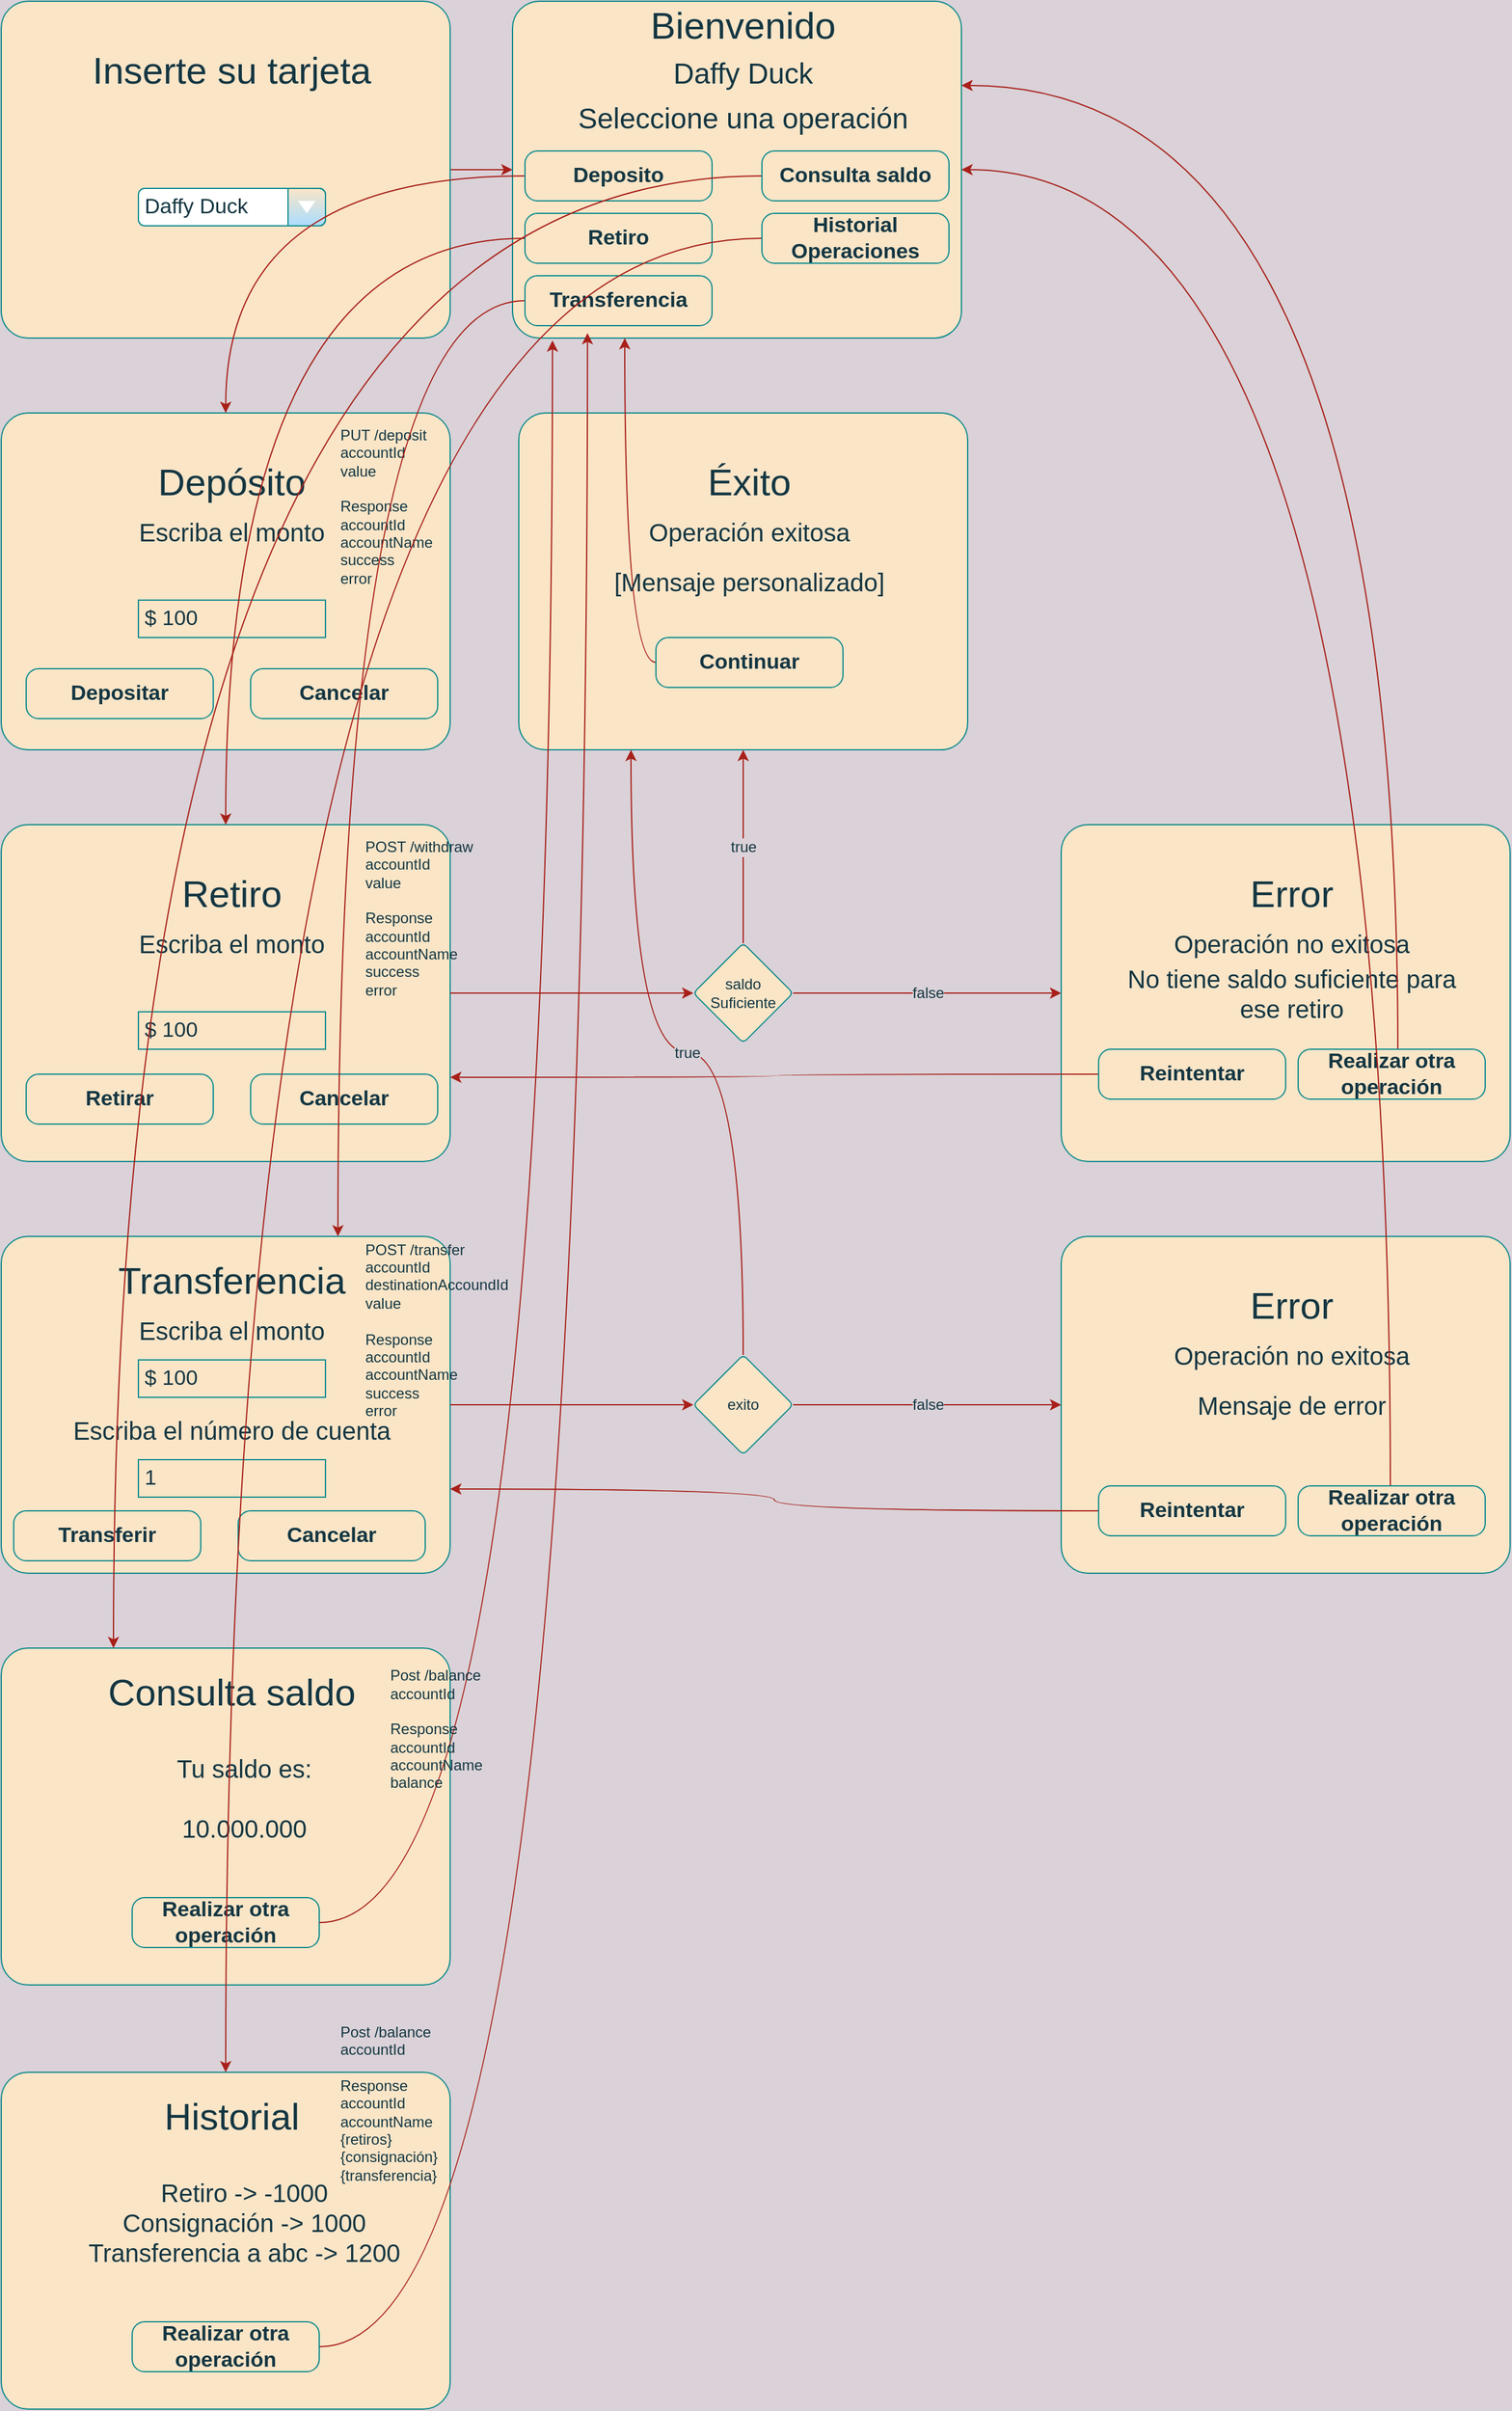 <mxfile version="16.4.5" type="google"><diagram id="jmlxMnF9vwspC8hw2-tD" name="Page-1"><mxGraphModel dx="1422" dy="762" grid="1" gridSize="10" guides="1" tooltips="1" connect="1" arrows="1" fold="1" page="1" pageScale="1" pageWidth="827" pageHeight="1169" background="#DAD2D8" math="0" shadow="0"><root><mxCell id="0"/><mxCell id="1" parent="0"/><mxCell id="H3N4KwCp_yZ-BgAGwGrZ-77" value="" style="rounded=1;whiteSpace=wrap;html=1;fontSize=30;arcSize=8;labelBackgroundColor=none;fillColor=#FAE5C7;strokeColor=#0F8B8D;fontColor=#143642;" vertex="1" parent="1"><mxGeometry x="40" y="1350" width="360" height="270" as="geometry"/></mxCell><mxCell id="H3N4KwCp_yZ-BgAGwGrZ-78" value="Consulta saldo" style="text;html=1;strokeColor=none;fillColor=none;align=center;verticalAlign=middle;whiteSpace=wrap;rounded=1;fontSize=30;fontColor=#143642;" vertex="1" parent="1"><mxGeometry x="90" y="1370" width="270" height="30" as="geometry"/></mxCell><mxCell id="H3N4KwCp_yZ-BgAGwGrZ-81" value="Realizar otra operación" style="strokeWidth=1;shadow=0;dashed=0;align=center;html=1;shape=mxgraph.mockup.buttons.button;strokeColor=#0F8B8D;fontColor=#143642;mainText=;buttonStyle=round;fontSize=17;fontStyle=1;fillColor=#FAE5C7;whiteSpace=wrap;labelBackgroundColor=none;rounded=1;" vertex="1" parent="1"><mxGeometry x="145" y="1550" width="150" height="40" as="geometry"/></mxCell><mxCell id="H3N4KwCp_yZ-BgAGwGrZ-88" value="Tu saldo es:&lt;br&gt;&lt;br&gt;10.000.000" style="text;html=1;strokeColor=none;fillColor=none;align=center;verticalAlign=middle;whiteSpace=wrap;rounded=1;fontSize=20;fontColor=#143642;" vertex="1" parent="1"><mxGeometry x="100" y="1430" width="270" height="80" as="geometry"/></mxCell><mxCell id="H3N4KwCp_yZ-BgAGwGrZ-52" value="" style="rounded=1;whiteSpace=wrap;html=1;fontSize=30;arcSize=8;labelBackgroundColor=none;fillColor=#FAE5C7;strokeColor=#0F8B8D;fontColor=#143642;" vertex="1" parent="1"><mxGeometry x="40" y="1020" width="360" height="270" as="geometry"/></mxCell><mxCell id="H3N4KwCp_yZ-BgAGwGrZ-53" value="Transferencia" style="text;html=1;strokeColor=none;fillColor=none;align=center;verticalAlign=middle;whiteSpace=wrap;rounded=1;fontSize=30;fontColor=#143642;" vertex="1" parent="1"><mxGeometry x="90" y="1040" width="270" height="30" as="geometry"/></mxCell><mxCell id="H3N4KwCp_yZ-BgAGwGrZ-54" value="Escriba el monto" style="text;html=1;strokeColor=none;fillColor=none;align=center;verticalAlign=middle;whiteSpace=wrap;rounded=1;fontSize=20;fontColor=#143642;" vertex="1" parent="1"><mxGeometry x="90" y="1080" width="270" height="30" as="geometry"/></mxCell><mxCell id="H3N4KwCp_yZ-BgAGwGrZ-55" value="$ 100" style="strokeWidth=1;shadow=0;dashed=0;align=center;html=1;shape=mxgraph.mockup.forms.pwField;mainText=;align=left;fontSize=17;spacingLeft=3;rounded=1;labelBackgroundColor=none;fillColor=#FAE5C7;strokeColor=#0F8B8D;fontColor=#143642;" vertex="1" parent="1"><mxGeometry x="150" y="1119" width="150" height="30" as="geometry"/></mxCell><mxCell id="H3N4KwCp_yZ-BgAGwGrZ-56" value="Transferir" style="strokeWidth=1;shadow=0;dashed=0;align=center;html=1;shape=mxgraph.mockup.buttons.button;strokeColor=#0F8B8D;fontColor=#143642;mainText=;buttonStyle=round;fontSize=17;fontStyle=1;fillColor=#FAE5C7;whiteSpace=wrap;labelBackgroundColor=none;rounded=1;" vertex="1" parent="1"><mxGeometry x="50" y="1240" width="150" height="40" as="geometry"/></mxCell><mxCell id="H3N4KwCp_yZ-BgAGwGrZ-59" value="Escriba el número de cuenta" style="text;html=1;strokeColor=none;fillColor=none;align=center;verticalAlign=middle;whiteSpace=wrap;rounded=1;fontSize=20;fontColor=#143642;" vertex="1" parent="1"><mxGeometry x="90" y="1160" width="270" height="30" as="geometry"/></mxCell><mxCell id="H3N4KwCp_yZ-BgAGwGrZ-60" value="1" style="strokeWidth=1;shadow=0;dashed=0;align=center;html=1;shape=mxgraph.mockup.forms.pwField;mainText=;align=left;fontSize=17;spacingLeft=3;rounded=1;labelBackgroundColor=none;fillColor=#FAE5C7;strokeColor=#0F8B8D;fontColor=#143642;" vertex="1" parent="1"><mxGeometry x="150" y="1199" width="150" height="30" as="geometry"/></mxCell><mxCell id="H3N4KwCp_yZ-BgAGwGrZ-87" value="Cancelar" style="strokeWidth=1;shadow=0;dashed=0;align=center;html=1;shape=mxgraph.mockup.buttons.button;strokeColor=#0F8B8D;fontColor=#143642;mainText=;buttonStyle=round;fontSize=17;fontStyle=1;fillColor=#FAE5C7;whiteSpace=wrap;labelBackgroundColor=none;rounded=1;" vertex="1" parent="1"><mxGeometry x="230" y="1240" width="150" height="40" as="geometry"/></mxCell><mxCell id="H3N4KwCp_yZ-BgAGwGrZ-16" value="" style="rounded=1;whiteSpace=wrap;html=1;fontSize=30;arcSize=8;labelBackgroundColor=none;fillColor=#FAE5C7;strokeColor=#0F8B8D;fontColor=#143642;" vertex="1" parent="1"><mxGeometry x="40" y="360" width="360" height="270" as="geometry"/></mxCell><mxCell id="H3N4KwCp_yZ-BgAGwGrZ-17" value="Depósito" style="text;html=1;strokeColor=none;fillColor=none;align=center;verticalAlign=middle;whiteSpace=wrap;rounded=1;fontSize=30;fontColor=#143642;" vertex="1" parent="1"><mxGeometry x="90" y="400" width="270" height="30" as="geometry"/></mxCell><mxCell id="H3N4KwCp_yZ-BgAGwGrZ-19" value="Escriba el monto" style="text;html=1;strokeColor=none;fillColor=none;align=center;verticalAlign=middle;whiteSpace=wrap;rounded=1;fontSize=20;fontColor=#143642;" vertex="1" parent="1"><mxGeometry x="90" y="440" width="270" height="30" as="geometry"/></mxCell><mxCell id="H3N4KwCp_yZ-BgAGwGrZ-20" value="$ 100" style="strokeWidth=1;shadow=0;dashed=0;align=center;html=1;shape=mxgraph.mockup.forms.pwField;mainText=;align=left;fontSize=17;spacingLeft=3;rounded=1;labelBackgroundColor=none;fillColor=#FAE5C7;strokeColor=#0F8B8D;fontColor=#143642;" vertex="1" parent="1"><mxGeometry x="150" y="510" width="150" height="30" as="geometry"/></mxCell><mxCell id="H3N4KwCp_yZ-BgAGwGrZ-21" value="Depositar" style="strokeWidth=1;shadow=0;dashed=0;align=center;html=1;shape=mxgraph.mockup.buttons.button;strokeColor=#0F8B8D;fontColor=#143642;mainText=;buttonStyle=round;fontSize=17;fontStyle=1;fillColor=#FAE5C7;whiteSpace=wrap;labelBackgroundColor=none;rounded=1;" vertex="1" parent="1"><mxGeometry x="60" y="565" width="150" height="40" as="geometry"/></mxCell><mxCell id="H3N4KwCp_yZ-BgAGwGrZ-29" value="PUT /deposit&lt;br&gt;accountId&lt;br&gt;value&lt;br&gt;&lt;br&gt;Response&lt;br&gt;accountId&lt;br&gt;accountName&lt;br&gt;success&lt;br&gt;error" style="text;html=1;strokeColor=none;fillColor=none;align=left;verticalAlign=middle;whiteSpace=wrap;rounded=0;labelBackgroundColor=none;fontSize=12;fontColor=#143642;" vertex="1" parent="1"><mxGeometry x="310" y="370" width="110" height="130" as="geometry"/></mxCell><mxCell id="H3N4KwCp_yZ-BgAGwGrZ-85" value="Cancelar" style="strokeWidth=1;shadow=0;dashed=0;align=center;html=1;shape=mxgraph.mockup.buttons.button;strokeColor=#0F8B8D;fontColor=#143642;mainText=;buttonStyle=round;fontSize=17;fontStyle=1;fillColor=#FAE5C7;whiteSpace=wrap;labelBackgroundColor=none;rounded=1;" vertex="1" parent="1"><mxGeometry x="240" y="565" width="150" height="40" as="geometry"/></mxCell><mxCell id="H3N4KwCp_yZ-BgAGwGrZ-30" value="" style="rounded=1;whiteSpace=wrap;html=1;fontSize=30;arcSize=8;labelBackgroundColor=none;fillColor=#FAE5C7;strokeColor=#0F8B8D;fontColor=#143642;" vertex="1" parent="1"><mxGeometry x="40" y="690" width="360" height="270" as="geometry"/></mxCell><mxCell id="H3N4KwCp_yZ-BgAGwGrZ-31" value="Retiro" style="text;html=1;strokeColor=none;fillColor=none;align=center;verticalAlign=middle;whiteSpace=wrap;rounded=1;fontSize=30;fontColor=#143642;" vertex="1" parent="1"><mxGeometry x="90" y="730" width="270" height="30" as="geometry"/></mxCell><mxCell id="H3N4KwCp_yZ-BgAGwGrZ-32" value="Escriba el monto" style="text;html=1;strokeColor=none;fillColor=none;align=center;verticalAlign=middle;whiteSpace=wrap;rounded=1;fontSize=20;fontColor=#143642;" vertex="1" parent="1"><mxGeometry x="90" y="770" width="270" height="30" as="geometry"/></mxCell><mxCell id="H3N4KwCp_yZ-BgAGwGrZ-33" value="$ 100" style="strokeWidth=1;shadow=0;dashed=0;align=center;html=1;shape=mxgraph.mockup.forms.pwField;mainText=;align=left;fontSize=17;spacingLeft=3;rounded=1;labelBackgroundColor=none;fillColor=#FAE5C7;strokeColor=#0F8B8D;fontColor=#143642;" vertex="1" parent="1"><mxGeometry x="150" y="840" width="150" height="30" as="geometry"/></mxCell><mxCell id="H3N4KwCp_yZ-BgAGwGrZ-34" value="Retirar" style="strokeWidth=1;shadow=0;dashed=0;align=center;html=1;shape=mxgraph.mockup.buttons.button;strokeColor=#0F8B8D;fontColor=#143642;mainText=;buttonStyle=round;fontSize=17;fontStyle=1;fillColor=#FAE5C7;whiteSpace=wrap;labelBackgroundColor=none;rounded=1;" vertex="1" parent="1"><mxGeometry x="60" y="890" width="150" height="40" as="geometry"/></mxCell><mxCell id="H3N4KwCp_yZ-BgAGwGrZ-86" value="Cancelar" style="strokeWidth=1;shadow=0;dashed=0;align=center;html=1;shape=mxgraph.mockup.buttons.button;strokeColor=#0F8B8D;fontColor=#143642;mainText=;buttonStyle=round;fontSize=17;fontStyle=1;fillColor=#FAE5C7;whiteSpace=wrap;labelBackgroundColor=none;rounded=1;" vertex="1" parent="1"><mxGeometry x="240" y="890" width="150" height="40" as="geometry"/></mxCell><mxCell id="H3N4KwCp_yZ-BgAGwGrZ-99" value="POST /withdraw&lt;br&gt;accountId&lt;br&gt;value&lt;br&gt;&lt;br&gt;Response&lt;br&gt;accountId&lt;br&gt;accountName&lt;br&gt;success&lt;br&gt;error" style="text;html=1;strokeColor=none;fillColor=none;align=left;verticalAlign=middle;whiteSpace=wrap;rounded=0;labelBackgroundColor=none;fontSize=12;fontColor=#143642;" vertex="1" parent="1"><mxGeometry x="330" y="700" width="110" height="130" as="geometry"/></mxCell><mxCell id="H3N4KwCp_yZ-BgAGwGrZ-14" style="edgeStyle=orthogonalEdgeStyle;rounded=1;orthogonalLoop=1;jettySize=auto;html=1;exitX=1;exitY=0.5;exitDx=0;exitDy=0;entryX=0;entryY=0.5;entryDx=0;entryDy=0;fontSize=23;curved=1;labelBackgroundColor=#DAD2D8;strokeColor=#A8201A;fontColor=#143642;" edge="1" parent="1" source="H3N4KwCp_yZ-BgAGwGrZ-5" target="H3N4KwCp_yZ-BgAGwGrZ-6"><mxGeometry relative="1" as="geometry"/></mxCell><mxCell id="H3N4KwCp_yZ-BgAGwGrZ-5" value="" style="rounded=1;whiteSpace=wrap;html=1;fontSize=30;arcSize=8;labelBackgroundColor=none;fillColor=#FAE5C7;strokeColor=#0F8B8D;fontColor=#143642;" vertex="1" parent="1"><mxGeometry x="40" y="30" width="360" height="270" as="geometry"/></mxCell><mxCell id="H3N4KwCp_yZ-BgAGwGrZ-2" value="Inserte su tarjeta" style="text;html=1;strokeColor=none;fillColor=none;align=center;verticalAlign=middle;whiteSpace=wrap;rounded=1;fontSize=30;fontColor=#143642;" vertex="1" parent="1"><mxGeometry x="90" y="70" width="270" height="30" as="geometry"/></mxCell><mxCell id="H3N4KwCp_yZ-BgAGwGrZ-4" value="Daffy Duck " style="strokeWidth=1;shadow=0;dashed=0;align=center;html=1;shape=mxgraph.mockup.forms.comboBox;strokeColor=#0F8B8D;fillColor=#FAE5C7;align=left;fillColor2=#aaddff;mainText=;fontColor=#143642;fontSize=17;spacingLeft=3;rounded=1;" vertex="1" parent="1"><mxGeometry x="150" y="180" width="150" height="30" as="geometry"/></mxCell><mxCell id="H3N4KwCp_yZ-BgAGwGrZ-6" value="" style="rounded=1;whiteSpace=wrap;html=1;fontSize=30;arcSize=8;labelBackgroundColor=none;fillColor=#FAE5C7;strokeColor=#0F8B8D;fontColor=#143642;" vertex="1" parent="1"><mxGeometry x="450" y="30" width="360" height="270" as="geometry"/></mxCell><mxCell id="H3N4KwCp_yZ-BgAGwGrZ-7" value="Bienvenido&lt;br&gt;&lt;font style=&quot;font-size: 23px&quot;&gt;Daffy Duck&lt;br&gt;Seleccione una operación&lt;br&gt;&lt;/font&gt;" style="text;html=1;strokeColor=none;fillColor=none;align=center;verticalAlign=middle;whiteSpace=wrap;rounded=1;fontSize=30;fontColor=#143642;" vertex="1" parent="1"><mxGeometry x="500" y="70" width="270" height="30" as="geometry"/></mxCell><mxCell id="H3N4KwCp_yZ-BgAGwGrZ-15" style="edgeStyle=orthogonalEdgeStyle;rounded=1;orthogonalLoop=1;jettySize=auto;html=1;fontSize=23;curved=1;entryX=0.5;entryY=0;entryDx=0;entryDy=0;labelBackgroundColor=#DAD2D8;strokeColor=#A8201A;fontColor=#143642;" edge="1" parent="1" source="H3N4KwCp_yZ-BgAGwGrZ-9" target="H3N4KwCp_yZ-BgAGwGrZ-16"><mxGeometry relative="1" as="geometry"><mxPoint x="210" y="360" as="targetPoint"/></mxGeometry></mxCell><mxCell id="H3N4KwCp_yZ-BgAGwGrZ-9" value="Deposito" style="strokeWidth=1;shadow=0;dashed=0;align=center;html=1;shape=mxgraph.mockup.buttons.button;strokeColor=#0F8B8D;mainText=;buttonStyle=round;fontSize=17;fontStyle=1;fillColor=#FAE5C7;whiteSpace=wrap;labelBackgroundColor=none;fontColor=#143642;rounded=1;" vertex="1" parent="1"><mxGeometry x="460" y="150" width="150" height="40" as="geometry"/></mxCell><mxCell id="H3N4KwCp_yZ-BgAGwGrZ-35" style="edgeStyle=orthogonalEdgeStyle;curved=1;rounded=1;orthogonalLoop=1;jettySize=auto;html=1;fontSize=12;labelBackgroundColor=#DAD2D8;strokeColor=#A8201A;fontColor=#143642;" edge="1" parent="1" source="H3N4KwCp_yZ-BgAGwGrZ-10" target="H3N4KwCp_yZ-BgAGwGrZ-30"><mxGeometry relative="1" as="geometry"/></mxCell><mxCell id="H3N4KwCp_yZ-BgAGwGrZ-10" value="Retiro" style="strokeWidth=1;shadow=0;dashed=0;align=center;html=1;shape=mxgraph.mockup.buttons.button;strokeColor=#0F8B8D;mainText=;buttonStyle=round;fontSize=17;fontStyle=1;fillColor=#FAE5C7;whiteSpace=wrap;labelBackgroundColor=none;fontColor=#143642;rounded=1;" vertex="1" parent="1"><mxGeometry x="460" y="200" width="150" height="40" as="geometry"/></mxCell><mxCell id="H3N4KwCp_yZ-BgAGwGrZ-76" style="edgeStyle=orthogonalEdgeStyle;curved=1;rounded=1;orthogonalLoop=1;jettySize=auto;html=1;entryX=0.75;entryY=0;entryDx=0;entryDy=0;fontSize=12;labelBackgroundColor=#DAD2D8;strokeColor=#A8201A;fontColor=#143642;" edge="1" parent="1" source="H3N4KwCp_yZ-BgAGwGrZ-11" target="H3N4KwCp_yZ-BgAGwGrZ-52"><mxGeometry relative="1" as="geometry"/></mxCell><mxCell id="H3N4KwCp_yZ-BgAGwGrZ-11" value="Transferencia" style="strokeWidth=1;shadow=0;dashed=0;align=center;html=1;shape=mxgraph.mockup.buttons.button;strokeColor=#0F8B8D;fontColor=#143642;mainText=;buttonStyle=round;fontSize=17;fontStyle=1;fillColor=#FAE5C7;whiteSpace=wrap;labelBackgroundColor=none;rounded=1;" vertex="1" parent="1"><mxGeometry x="460" y="250" width="150" height="40" as="geometry"/></mxCell><mxCell id="H3N4KwCp_yZ-BgAGwGrZ-89" style="edgeStyle=orthogonalEdgeStyle;curved=1;rounded=1;orthogonalLoop=1;jettySize=auto;html=1;entryX=0.25;entryY=0;entryDx=0;entryDy=0;fontSize=12;labelBackgroundColor=#DAD2D8;strokeColor=#A8201A;fontColor=#143642;" edge="1" parent="1" source="H3N4KwCp_yZ-BgAGwGrZ-12" target="H3N4KwCp_yZ-BgAGwGrZ-77"><mxGeometry relative="1" as="geometry"/></mxCell><mxCell id="H3N4KwCp_yZ-BgAGwGrZ-12" value="Consulta saldo" style="strokeWidth=1;shadow=0;dashed=0;align=center;html=1;shape=mxgraph.mockup.buttons.button;strokeColor=#0F8B8D;fontColor=#143642;mainText=;buttonStyle=round;fontSize=17;fontStyle=1;fillColor=#FAE5C7;whiteSpace=wrap;labelBackgroundColor=none;rounded=1;" vertex="1" parent="1"><mxGeometry x="650" y="150" width="150" height="40" as="geometry"/></mxCell><mxCell id="H3N4KwCp_yZ-BgAGwGrZ-98" style="edgeStyle=orthogonalEdgeStyle;curved=1;rounded=1;orthogonalLoop=1;jettySize=auto;html=1;fontSize=12;labelBackgroundColor=#DAD2D8;strokeColor=#A8201A;fontColor=#143642;" edge="1" parent="1" source="H3N4KwCp_yZ-BgAGwGrZ-13" target="H3N4KwCp_yZ-BgAGwGrZ-92"><mxGeometry relative="1" as="geometry"/></mxCell><mxCell id="H3N4KwCp_yZ-BgAGwGrZ-13" value="Historial Operaciones" style="strokeWidth=1;shadow=0;dashed=0;align=center;html=1;shape=mxgraph.mockup.buttons.button;strokeColor=#0F8B8D;fontColor=#143642;mainText=;buttonStyle=round;fontSize=17;fontStyle=1;fillColor=#FAE5C7;whiteSpace=wrap;labelBackgroundColor=none;rounded=1;" vertex="1" parent="1"><mxGeometry x="650" y="200" width="150" height="40" as="geometry"/></mxCell><mxCell id="H3N4KwCp_yZ-BgAGwGrZ-22" value="" style="rounded=1;whiteSpace=wrap;html=1;fontSize=30;arcSize=8;labelBackgroundColor=none;fillColor=#FAE5C7;strokeColor=#0F8B8D;fontColor=#143642;" vertex="1" parent="1"><mxGeometry x="455" y="360" width="360" height="270" as="geometry"/></mxCell><mxCell id="H3N4KwCp_yZ-BgAGwGrZ-23" value="Éxito" style="text;html=1;strokeColor=none;fillColor=none;align=center;verticalAlign=middle;whiteSpace=wrap;rounded=1;fontSize=30;fontColor=#143642;" vertex="1" parent="1"><mxGeometry x="505" y="400" width="270" height="30" as="geometry"/></mxCell><mxCell id="H3N4KwCp_yZ-BgAGwGrZ-24" value="Operación exitosa" style="text;html=1;strokeColor=none;fillColor=none;align=center;verticalAlign=middle;whiteSpace=wrap;rounded=1;fontSize=20;fontColor=#143642;" vertex="1" parent="1"><mxGeometry x="505" y="440" width="270" height="30" as="geometry"/></mxCell><mxCell id="H3N4KwCp_yZ-BgAGwGrZ-27" style="edgeStyle=orthogonalEdgeStyle;curved=1;rounded=1;orthogonalLoop=1;jettySize=auto;html=1;entryX=0.25;entryY=1;entryDx=0;entryDy=0;fontSize=20;exitX=0;exitY=0.5;exitDx=0;exitDy=0;exitPerimeter=0;labelBackgroundColor=#DAD2D8;strokeColor=#A8201A;fontColor=#143642;" edge="1" parent="1" source="H3N4KwCp_yZ-BgAGwGrZ-26" target="H3N4KwCp_yZ-BgAGwGrZ-6"><mxGeometry relative="1" as="geometry"/></mxCell><mxCell id="H3N4KwCp_yZ-BgAGwGrZ-26" value="Continuar" style="strokeWidth=1;shadow=0;dashed=0;align=center;html=1;shape=mxgraph.mockup.buttons.button;strokeColor=#0F8B8D;fontColor=#143642;mainText=;buttonStyle=round;fontSize=17;fontStyle=1;fillColor=#FAE5C7;whiteSpace=wrap;labelBackgroundColor=none;rounded=1;" vertex="1" parent="1"><mxGeometry x="565" y="540" width="150" height="40" as="geometry"/></mxCell><mxCell id="H3N4KwCp_yZ-BgAGwGrZ-43" value="" style="edgeStyle=orthogonalEdgeStyle;curved=1;rounded=1;orthogonalLoop=1;jettySize=auto;html=1;fontSize=12;labelBackgroundColor=#DAD2D8;strokeColor=#A8201A;fontColor=#143642;" edge="1" parent="1" source="H3N4KwCp_yZ-BgAGwGrZ-30" target="H3N4KwCp_yZ-BgAGwGrZ-42"><mxGeometry relative="1" as="geometry"/></mxCell><mxCell id="H3N4KwCp_yZ-BgAGwGrZ-39" value="[Mensaje personalizado]" style="text;html=1;strokeColor=none;fillColor=none;align=center;verticalAlign=middle;whiteSpace=wrap;rounded=1;fontSize=20;fontColor=#143642;" vertex="1" parent="1"><mxGeometry x="505" y="480" width="270" height="30" as="geometry"/></mxCell><mxCell id="H3N4KwCp_yZ-BgAGwGrZ-44" value="true" style="edgeStyle=orthogonalEdgeStyle;curved=1;rounded=1;orthogonalLoop=1;jettySize=auto;html=1;exitX=0.5;exitY=0;exitDx=0;exitDy=0;entryX=0.5;entryY=1;entryDx=0;entryDy=0;fontSize=12;labelBackgroundColor=#DAD2D8;strokeColor=#A8201A;fontColor=#143642;" edge="1" parent="1" source="H3N4KwCp_yZ-BgAGwGrZ-42" target="H3N4KwCp_yZ-BgAGwGrZ-22"><mxGeometry relative="1" as="geometry"/></mxCell><mxCell id="H3N4KwCp_yZ-BgAGwGrZ-50" value="false" style="edgeStyle=orthogonalEdgeStyle;curved=1;rounded=1;orthogonalLoop=1;jettySize=auto;html=1;entryX=0;entryY=0.5;entryDx=0;entryDy=0;fontSize=12;labelBackgroundColor=#DAD2D8;strokeColor=#A8201A;fontColor=#143642;" edge="1" parent="1" source="H3N4KwCp_yZ-BgAGwGrZ-42" target="H3N4KwCp_yZ-BgAGwGrZ-45"><mxGeometry relative="1" as="geometry"/></mxCell><mxCell id="H3N4KwCp_yZ-BgAGwGrZ-42" value="saldo Suficiente" style="rhombus;whiteSpace=wrap;html=1;fontSize=12;rounded=1;arcSize=8;labelBackgroundColor=none;fillColor=#FAE5C7;strokeColor=#0F8B8D;fontColor=#143642;" vertex="1" parent="1"><mxGeometry x="595" y="785" width="80" height="80" as="geometry"/></mxCell><mxCell id="H3N4KwCp_yZ-BgAGwGrZ-45" value="" style="rounded=1;whiteSpace=wrap;html=1;fontSize=30;arcSize=8;labelBackgroundColor=none;fillColor=#FAE5C7;strokeColor=#0F8B8D;fontColor=#143642;" vertex="1" parent="1"><mxGeometry x="890" y="690" width="360" height="270" as="geometry"/></mxCell><mxCell id="H3N4KwCp_yZ-BgAGwGrZ-46" value="Error" style="text;html=1;strokeColor=none;fillColor=none;align=center;verticalAlign=middle;whiteSpace=wrap;rounded=1;fontSize=30;fontColor=#143642;" vertex="1" parent="1"><mxGeometry x="940" y="730" width="270" height="30" as="geometry"/></mxCell><mxCell id="H3N4KwCp_yZ-BgAGwGrZ-47" value="Operación no exitosa" style="text;html=1;strokeColor=none;fillColor=none;align=center;verticalAlign=middle;whiteSpace=wrap;rounded=1;fontSize=20;fontColor=#143642;" vertex="1" parent="1"><mxGeometry x="940" y="770" width="270" height="30" as="geometry"/></mxCell><mxCell id="H3N4KwCp_yZ-BgAGwGrZ-51" style="edgeStyle=orthogonalEdgeStyle;curved=1;rounded=1;orthogonalLoop=1;jettySize=auto;html=1;entryX=1;entryY=0.75;entryDx=0;entryDy=0;fontSize=12;labelBackgroundColor=#DAD2D8;strokeColor=#A8201A;fontColor=#143642;" edge="1" parent="1" source="H3N4KwCp_yZ-BgAGwGrZ-48" target="H3N4KwCp_yZ-BgAGwGrZ-30"><mxGeometry relative="1" as="geometry"/></mxCell><mxCell id="H3N4KwCp_yZ-BgAGwGrZ-48" value="Reintentar" style="strokeWidth=1;shadow=0;dashed=0;align=center;html=1;shape=mxgraph.mockup.buttons.button;strokeColor=#0F8B8D;fontColor=#143642;mainText=;buttonStyle=round;fontSize=17;fontStyle=1;fillColor=#FAE5C7;whiteSpace=wrap;labelBackgroundColor=none;rounded=1;" vertex="1" parent="1"><mxGeometry x="920" y="870" width="150" height="40" as="geometry"/></mxCell><mxCell id="H3N4KwCp_yZ-BgAGwGrZ-49" value="No tiene saldo suficiente para ese retiro" style="text;html=1;strokeColor=none;fillColor=none;align=center;verticalAlign=middle;whiteSpace=wrap;rounded=1;fontSize=20;fontColor=#143642;" vertex="1" parent="1"><mxGeometry x="940" y="810" width="270" height="30" as="geometry"/></mxCell><mxCell id="H3N4KwCp_yZ-BgAGwGrZ-62" style="edgeStyle=orthogonalEdgeStyle;curved=1;rounded=1;orthogonalLoop=1;jettySize=auto;html=1;exitX=1;exitY=0.5;exitDx=0;exitDy=0;entryX=0;entryY=0.5;entryDx=0;entryDy=0;fontSize=12;labelBackgroundColor=#DAD2D8;strokeColor=#A8201A;fontColor=#143642;" edge="1" parent="1" source="H3N4KwCp_yZ-BgAGwGrZ-52" target="H3N4KwCp_yZ-BgAGwGrZ-61"><mxGeometry relative="1" as="geometry"/></mxCell><mxCell id="H3N4KwCp_yZ-BgAGwGrZ-68" value="false" style="edgeStyle=orthogonalEdgeStyle;curved=1;rounded=1;orthogonalLoop=1;jettySize=auto;html=1;entryX=0;entryY=0.5;entryDx=0;entryDy=0;fontSize=12;labelBackgroundColor=#DAD2D8;strokeColor=#A8201A;fontColor=#143642;" edge="1" parent="1" source="H3N4KwCp_yZ-BgAGwGrZ-61" target="H3N4KwCp_yZ-BgAGwGrZ-63"><mxGeometry relative="1" as="geometry"/></mxCell><mxCell id="H3N4KwCp_yZ-BgAGwGrZ-75" value="true" style="edgeStyle=orthogonalEdgeStyle;curved=1;rounded=1;orthogonalLoop=1;jettySize=auto;html=1;entryX=0.25;entryY=1;entryDx=0;entryDy=0;fontSize=12;labelBackgroundColor=#DAD2D8;strokeColor=#A8201A;fontColor=#143642;" edge="1" parent="1" source="H3N4KwCp_yZ-BgAGwGrZ-61" target="H3N4KwCp_yZ-BgAGwGrZ-22"><mxGeometry relative="1" as="geometry"/></mxCell><mxCell id="H3N4KwCp_yZ-BgAGwGrZ-61" value="exito" style="rhombus;whiteSpace=wrap;html=1;fontSize=12;rounded=1;arcSize=8;labelBackgroundColor=none;fillColor=#FAE5C7;strokeColor=#0F8B8D;fontColor=#143642;" vertex="1" parent="1"><mxGeometry x="595" y="1115" width="80" height="80" as="geometry"/></mxCell><mxCell id="H3N4KwCp_yZ-BgAGwGrZ-63" value="" style="rounded=1;whiteSpace=wrap;html=1;fontSize=30;arcSize=8;labelBackgroundColor=none;fillColor=#FAE5C7;strokeColor=#0F8B8D;fontColor=#143642;" vertex="1" parent="1"><mxGeometry x="890" y="1020" width="360" height="270" as="geometry"/></mxCell><mxCell id="H3N4KwCp_yZ-BgAGwGrZ-64" value="Error" style="text;html=1;strokeColor=none;fillColor=none;align=center;verticalAlign=middle;whiteSpace=wrap;rounded=1;fontSize=30;fontColor=#143642;" vertex="1" parent="1"><mxGeometry x="940" y="1060" width="270" height="30" as="geometry"/></mxCell><mxCell id="H3N4KwCp_yZ-BgAGwGrZ-65" value="Operación no exitosa" style="text;html=1;strokeColor=none;fillColor=none;align=center;verticalAlign=middle;whiteSpace=wrap;rounded=1;fontSize=20;fontColor=#143642;" vertex="1" parent="1"><mxGeometry x="940" y="1100" width="270" height="30" as="geometry"/></mxCell><mxCell id="H3N4KwCp_yZ-BgAGwGrZ-67" value="Mensaje de error" style="text;html=1;strokeColor=none;fillColor=none;align=center;verticalAlign=middle;whiteSpace=wrap;rounded=1;fontSize=20;fontColor=#143642;" vertex="1" parent="1"><mxGeometry x="940" y="1140" width="270" height="30" as="geometry"/></mxCell><mxCell id="H3N4KwCp_yZ-BgAGwGrZ-70" style="edgeStyle=orthogonalEdgeStyle;curved=1;rounded=1;orthogonalLoop=1;jettySize=auto;html=1;entryX=1;entryY=0.25;entryDx=0;entryDy=0;fontSize=12;exitX=0.533;exitY=0;exitDx=0;exitDy=0;exitPerimeter=0;labelBackgroundColor=#DAD2D8;strokeColor=#A8201A;fontColor=#143642;" edge="1" parent="1" source="H3N4KwCp_yZ-BgAGwGrZ-69" target="H3N4KwCp_yZ-BgAGwGrZ-6"><mxGeometry relative="1" as="geometry"/></mxCell><mxCell id="H3N4KwCp_yZ-BgAGwGrZ-69" value="Realizar otra operación" style="strokeWidth=1;shadow=0;dashed=0;align=center;html=1;shape=mxgraph.mockup.buttons.button;strokeColor=#0F8B8D;fontColor=#143642;mainText=;buttonStyle=round;fontSize=17;fontStyle=1;fillColor=#FAE5C7;whiteSpace=wrap;labelBackgroundColor=none;rounded=1;" vertex="1" parent="1"><mxGeometry x="1080" y="870" width="150" height="40" as="geometry"/></mxCell><mxCell id="H3N4KwCp_yZ-BgAGwGrZ-74" style="edgeStyle=orthogonalEdgeStyle;curved=1;rounded=1;orthogonalLoop=1;jettySize=auto;html=1;entryX=1;entryY=0.75;entryDx=0;entryDy=0;fontSize=12;labelBackgroundColor=#DAD2D8;strokeColor=#A8201A;fontColor=#143642;" edge="1" parent="1" source="H3N4KwCp_yZ-BgAGwGrZ-71" target="H3N4KwCp_yZ-BgAGwGrZ-52"><mxGeometry relative="1" as="geometry"/></mxCell><mxCell id="H3N4KwCp_yZ-BgAGwGrZ-71" value="Reintentar" style="strokeWidth=1;shadow=0;dashed=0;align=center;html=1;shape=mxgraph.mockup.buttons.button;strokeColor=#0F8B8D;fontColor=#143642;mainText=;buttonStyle=round;fontSize=17;fontStyle=1;fillColor=#FAE5C7;whiteSpace=wrap;labelBackgroundColor=none;rounded=1;" vertex="1" parent="1"><mxGeometry x="920" y="1220" width="150" height="40" as="geometry"/></mxCell><mxCell id="H3N4KwCp_yZ-BgAGwGrZ-73" style="edgeStyle=orthogonalEdgeStyle;curved=1;rounded=1;orthogonalLoop=1;jettySize=auto;html=1;entryX=1;entryY=0.5;entryDx=0;entryDy=0;fontSize=12;exitX=0.493;exitY=0;exitDx=0;exitDy=0;exitPerimeter=0;labelBackgroundColor=#DAD2D8;strokeColor=#A8201A;fontColor=#143642;" edge="1" parent="1" source="H3N4KwCp_yZ-BgAGwGrZ-72" target="H3N4KwCp_yZ-BgAGwGrZ-6"><mxGeometry relative="1" as="geometry"/></mxCell><mxCell id="H3N4KwCp_yZ-BgAGwGrZ-72" value="Realizar otra operación" style="strokeWidth=1;shadow=0;dashed=0;align=center;html=1;shape=mxgraph.mockup.buttons.button;strokeColor=#0F8B8D;fontColor=#143642;mainText=;buttonStyle=round;fontSize=17;fontStyle=1;fillColor=#FAE5C7;whiteSpace=wrap;labelBackgroundColor=none;rounded=1;" vertex="1" parent="1"><mxGeometry x="1080" y="1220" width="150" height="40" as="geometry"/></mxCell><mxCell id="H3N4KwCp_yZ-BgAGwGrZ-90" style="edgeStyle=orthogonalEdgeStyle;curved=1;rounded=1;orthogonalLoop=1;jettySize=auto;html=1;entryX=0.089;entryY=1.007;entryDx=0;entryDy=0;entryPerimeter=0;fontSize=12;labelBackgroundColor=#DAD2D8;strokeColor=#A8201A;fontColor=#143642;" edge="1" parent="1" source="H3N4KwCp_yZ-BgAGwGrZ-81" target="H3N4KwCp_yZ-BgAGwGrZ-6"><mxGeometry relative="1" as="geometry"/></mxCell><mxCell id="H3N4KwCp_yZ-BgAGwGrZ-82" value="Post /balance&lt;br&gt;accountId&lt;br&gt;&lt;br&gt;Response&lt;br&gt;accountId&lt;br&gt;accountName&lt;br&gt;balance" style="text;html=1;strokeColor=none;fillColor=none;align=left;verticalAlign=middle;whiteSpace=wrap;rounded=0;labelBackgroundColor=none;fontSize=12;fontColor=#143642;" vertex="1" parent="1"><mxGeometry x="350" y="1360" width="110" height="110" as="geometry"/></mxCell><mxCell id="H3N4KwCp_yZ-BgAGwGrZ-92" value="" style="rounded=1;whiteSpace=wrap;html=1;fontSize=30;arcSize=8;labelBackgroundColor=none;fillColor=#FAE5C7;strokeColor=#0F8B8D;fontColor=#143642;" vertex="1" parent="1"><mxGeometry x="40" y="1690" width="360" height="270" as="geometry"/></mxCell><mxCell id="H3N4KwCp_yZ-BgAGwGrZ-93" value="Historial" style="text;html=1;strokeColor=none;fillColor=none;align=center;verticalAlign=middle;whiteSpace=wrap;rounded=1;fontSize=30;fontColor=#143642;" vertex="1" parent="1"><mxGeometry x="90" y="1710" width="270" height="30" as="geometry"/></mxCell><mxCell id="H3N4KwCp_yZ-BgAGwGrZ-97" style="edgeStyle=orthogonalEdgeStyle;curved=1;rounded=1;orthogonalLoop=1;jettySize=auto;html=1;entryX=0.167;entryY=0.985;entryDx=0;entryDy=0;entryPerimeter=0;fontSize=12;labelBackgroundColor=#DAD2D8;strokeColor=#A8201A;fontColor=#143642;" edge="1" parent="1" source="H3N4KwCp_yZ-BgAGwGrZ-94" target="H3N4KwCp_yZ-BgAGwGrZ-6"><mxGeometry relative="1" as="geometry"/></mxCell><mxCell id="H3N4KwCp_yZ-BgAGwGrZ-94" value="Realizar otra operación" style="strokeWidth=1;shadow=0;dashed=0;align=center;html=1;shape=mxgraph.mockup.buttons.button;strokeColor=#0F8B8D;fontColor=#143642;mainText=;buttonStyle=round;fontSize=17;fontStyle=1;fillColor=#FAE5C7;whiteSpace=wrap;labelBackgroundColor=none;rounded=1;" vertex="1" parent="1"><mxGeometry x="145" y="1890" width="150" height="40" as="geometry"/></mxCell><mxCell id="H3N4KwCp_yZ-BgAGwGrZ-95" value="Post /balance&lt;br&gt;accountId&lt;br&gt;&lt;br&gt;Response&lt;br&gt;accountId&lt;br&gt;accountName&lt;br&gt;{retiros}&lt;br&gt;{consignación}&lt;br&gt;{transferencia}" style="text;html=1;strokeColor=none;fillColor=none;align=left;verticalAlign=middle;whiteSpace=wrap;rounded=0;labelBackgroundColor=none;fontSize=12;fontColor=#143642;" vertex="1" parent="1"><mxGeometry x="310" y="1640" width="110" height="150" as="geometry"/></mxCell><mxCell id="H3N4KwCp_yZ-BgAGwGrZ-96" value="Retiro -&amp;gt; -1000&lt;br&gt;Consignación -&amp;gt; 1000&lt;br&gt;Transferencia a abc -&amp;gt; 1200" style="text;html=1;strokeColor=none;fillColor=none;align=center;verticalAlign=middle;whiteSpace=wrap;rounded=1;fontSize=20;fontColor=#143642;" vertex="1" parent="1"><mxGeometry x="100" y="1770" width="270" height="80" as="geometry"/></mxCell><mxCell id="H3N4KwCp_yZ-BgAGwGrZ-100" value="POST /transfer&lt;br&gt;accountId&lt;br&gt;destinationAccoundId&lt;br&gt;value&lt;br&gt;&lt;br&gt;Response&lt;br&gt;accountId&lt;br&gt;accountName&lt;br&gt;success&lt;br&gt;error" style="text;html=1;strokeColor=none;fillColor=none;align=left;verticalAlign=middle;whiteSpace=wrap;rounded=0;labelBackgroundColor=none;fontSize=12;fontColor=#143642;" vertex="1" parent="1"><mxGeometry x="330" y="1030" width="110" height="130" as="geometry"/></mxCell></root></mxGraphModel></diagram></mxfile>